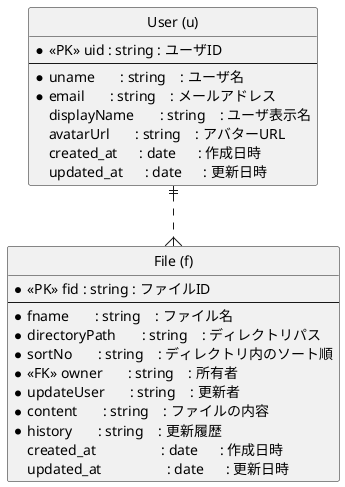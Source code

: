 @startuml chatapp
 hide circle
 skinparam linetype ortho

 entity "User (u)" as u {
     * <<PK>> uid : string : ユーザID
     --
     * uname       : string    : ユーザ名
     * email       : string    : メールアドレス
     displayName       : string    : ユーザ表示名
     avatarUrl       : string    : アバターURL
     created_at      : date      : 作成日時
     updated_at      : date      : 更新日時
 }
 
 entity "File (f)" as f {
     * <<PK>> fid : string : ファイルID
     --
     * fname       : string    : ファイル名
     * directoryPath       : string    : ディレクトリパス
     * sortNo       : string    : ディレクトリ内のソート順
     * <<FK>> owner       : string    : 所有者
     * updateUser       : string    : 更新者
     * content       : string    : ファイルの内容
     * history       : string    : 更新履歴
     created_at                  : date      : 作成日時
     updated_at                  : date      : 更新日時
 }

 u ||..{ f

 @enduml